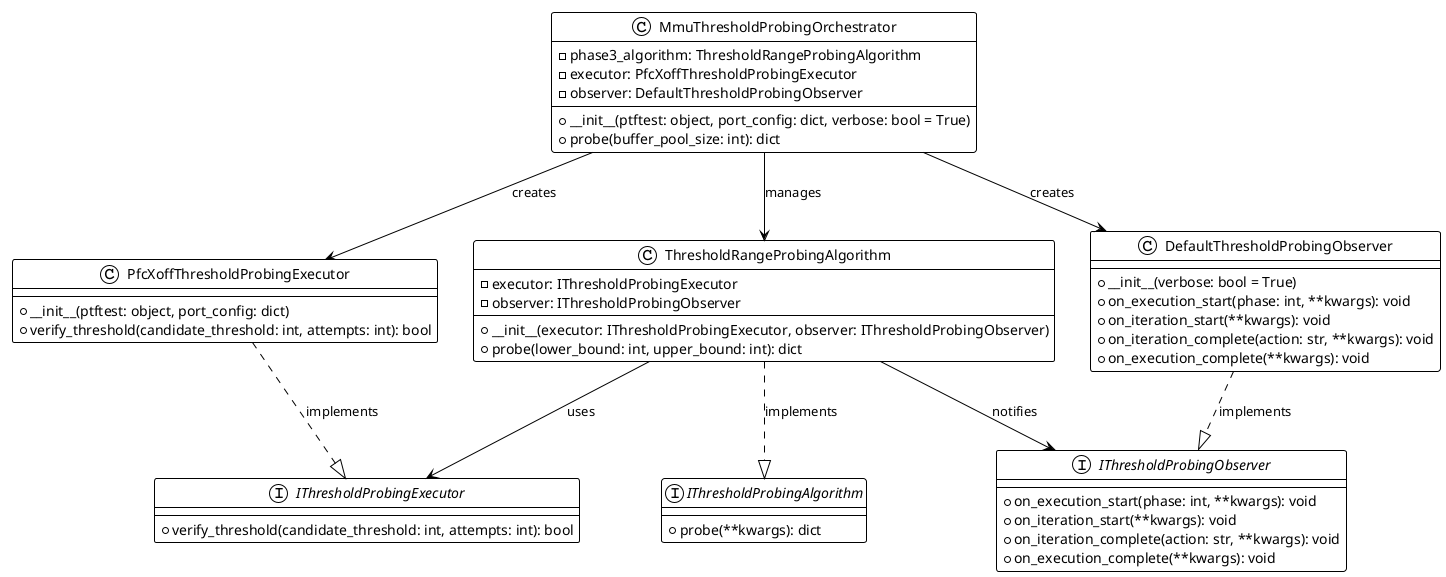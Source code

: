 @startuml MmuThresholdProbingClassDiagram
!theme plain

' === Core Interfaces and Base Classes ===

' Base executor interface - shared by all phases
interface IThresholdProbingExecutor {
    +verify_threshold(candidate_threshold: int, attempts: int): bool
}

' Base observer interface - shared by all phases  
interface IThresholdProbingObserver {
    +on_execution_start(phase: int, **kwargs): void
    +on_iteration_start(**kwargs): void
    +on_iteration_complete(action: str, **kwargs): void
    +on_execution_complete(**kwargs): void
}

' Base algorithm interface - implemented by each phase
interface IThresholdProbingAlgorithm {
    +probe(**kwargs): dict
}

' === Shared Executor Implementation ===

class PfcXoffThresholdProbingExecutor {
    +__init__(ptftest: object, port_config: dict)
    +verify_threshold(candidate_threshold: int, attempts: int): bool
}

' === Shared Observer Implementation ===

class DefaultThresholdProbingObserver {
    +__init__(verbose: bool = True)
    +on_execution_start(phase: int, **kwargs): void
    +on_iteration_start(**kwargs): void
    +on_iteration_complete(action: str, **kwargs): void
    +on_execution_complete(**kwargs): void
}

' === Phase-Specific Algorithm Implementation (Example) ===

class ThresholdRangeProbingAlgorithm {
    -executor: IThresholdProbingExecutor
    -observer: IThresholdProbingObserver
    +__init__(executor: IThresholdProbingExecutor, observer: IThresholdProbingObserver)
    +probe(lower_bound: int, upper_bound: int): dict
}

' === Orchestration Class ===

class MmuThresholdProbingOrchestrator {
    -phase3_algorithm: ThresholdRangeProbingAlgorithm
    -executor: PfcXoffThresholdProbingExecutor
    -observer: DefaultThresholdProbingObserver
    
    +__init__(ptftest: object, port_config: dict, verbose: bool = True)
    +probe(buffer_pool_size: int): dict
}

' === Relationships ===

' Interface implementations
PfcXoffThresholdProbingExecutor ..|> IThresholdProbingExecutor : implements
DefaultThresholdProbingObserver ..|> IThresholdProbingObserver : implements

ThresholdRangeProbingAlgorithm ..|> IThresholdProbingAlgorithm : implements

' Composition relationships
ThresholdRangeProbingAlgorithm --> IThresholdProbingExecutor : uses
ThresholdRangeProbingAlgorithm --> IThresholdProbingObserver : notifies

' Orchestrator relationships
MmuThresholdProbingOrchestrator --> ThresholdRangeProbingAlgorithm : manages
MmuThresholdProbingOrchestrator --> PfcXoffThresholdProbingExecutor : creates
MmuThresholdProbingOrchestrator --> DefaultThresholdProbingObserver : creates

@enduml
